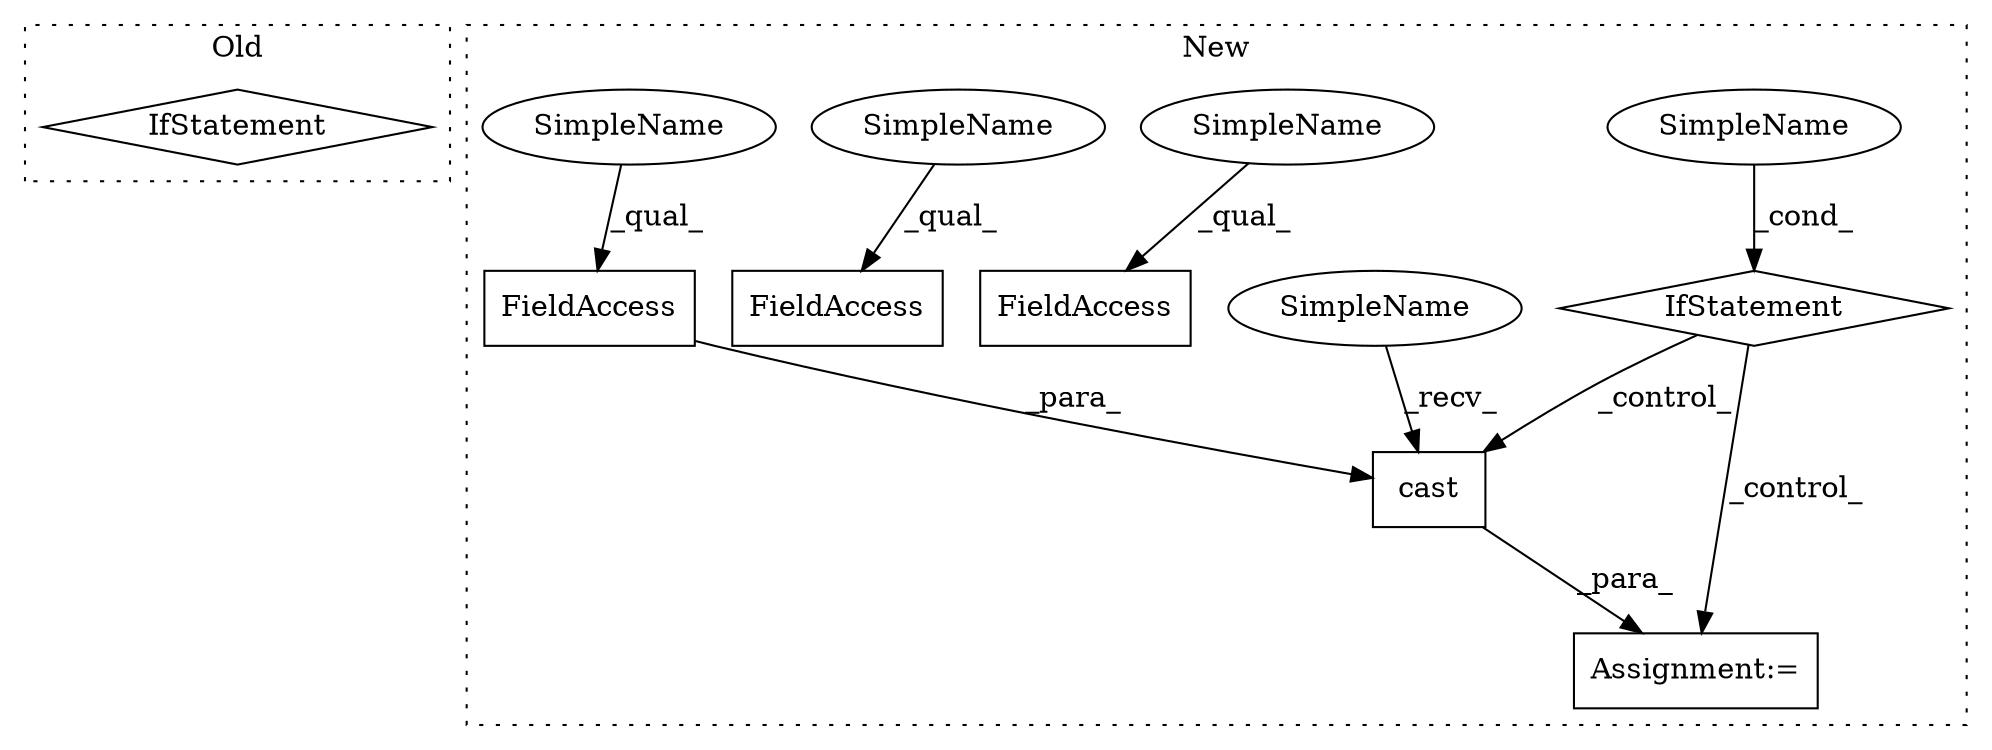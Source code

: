 digraph G {
subgraph cluster0 {
1 [label="IfStatement" a="25" s="12055,12099" l="4,2" shape="diamond"];
label = "Old";
style="dotted";
}
subgraph cluster1 {
2 [label="cast" a="32" s="12315,12347" l="5,1" shape="box"];
3 [label="FieldAccess" a="22" s="12329" l="18" shape="box"];
4 [label="Assignment:=" a="7" s="12303" l="1" shape="box"];
5 [label="FieldAccess" a="22" s="12264" l="18" shape="box"];
6 [label="IfStatement" a="25" s="12202,12283" l="4,2" shape="diamond"];
7 [label="SimpleName" a="42" s="" l="" shape="ellipse"];
8 [label="FieldAccess" a="22" s="12491" l="18" shape="box"];
9 [label="SimpleName" a="42" s="12304" l="10" shape="ellipse"];
10 [label="SimpleName" a="42" s="12264" l="10" shape="ellipse"];
11 [label="SimpleName" a="42" s="12491" l="10" shape="ellipse"];
12 [label="SimpleName" a="42" s="12329" l="10" shape="ellipse"];
label = "New";
style="dotted";
}
2 -> 4 [label="_para_"];
3 -> 2 [label="_para_"];
6 -> 4 [label="_control_"];
6 -> 2 [label="_control_"];
7 -> 6 [label="_cond_"];
9 -> 2 [label="_recv_"];
10 -> 5 [label="_qual_"];
11 -> 8 [label="_qual_"];
12 -> 3 [label="_qual_"];
}